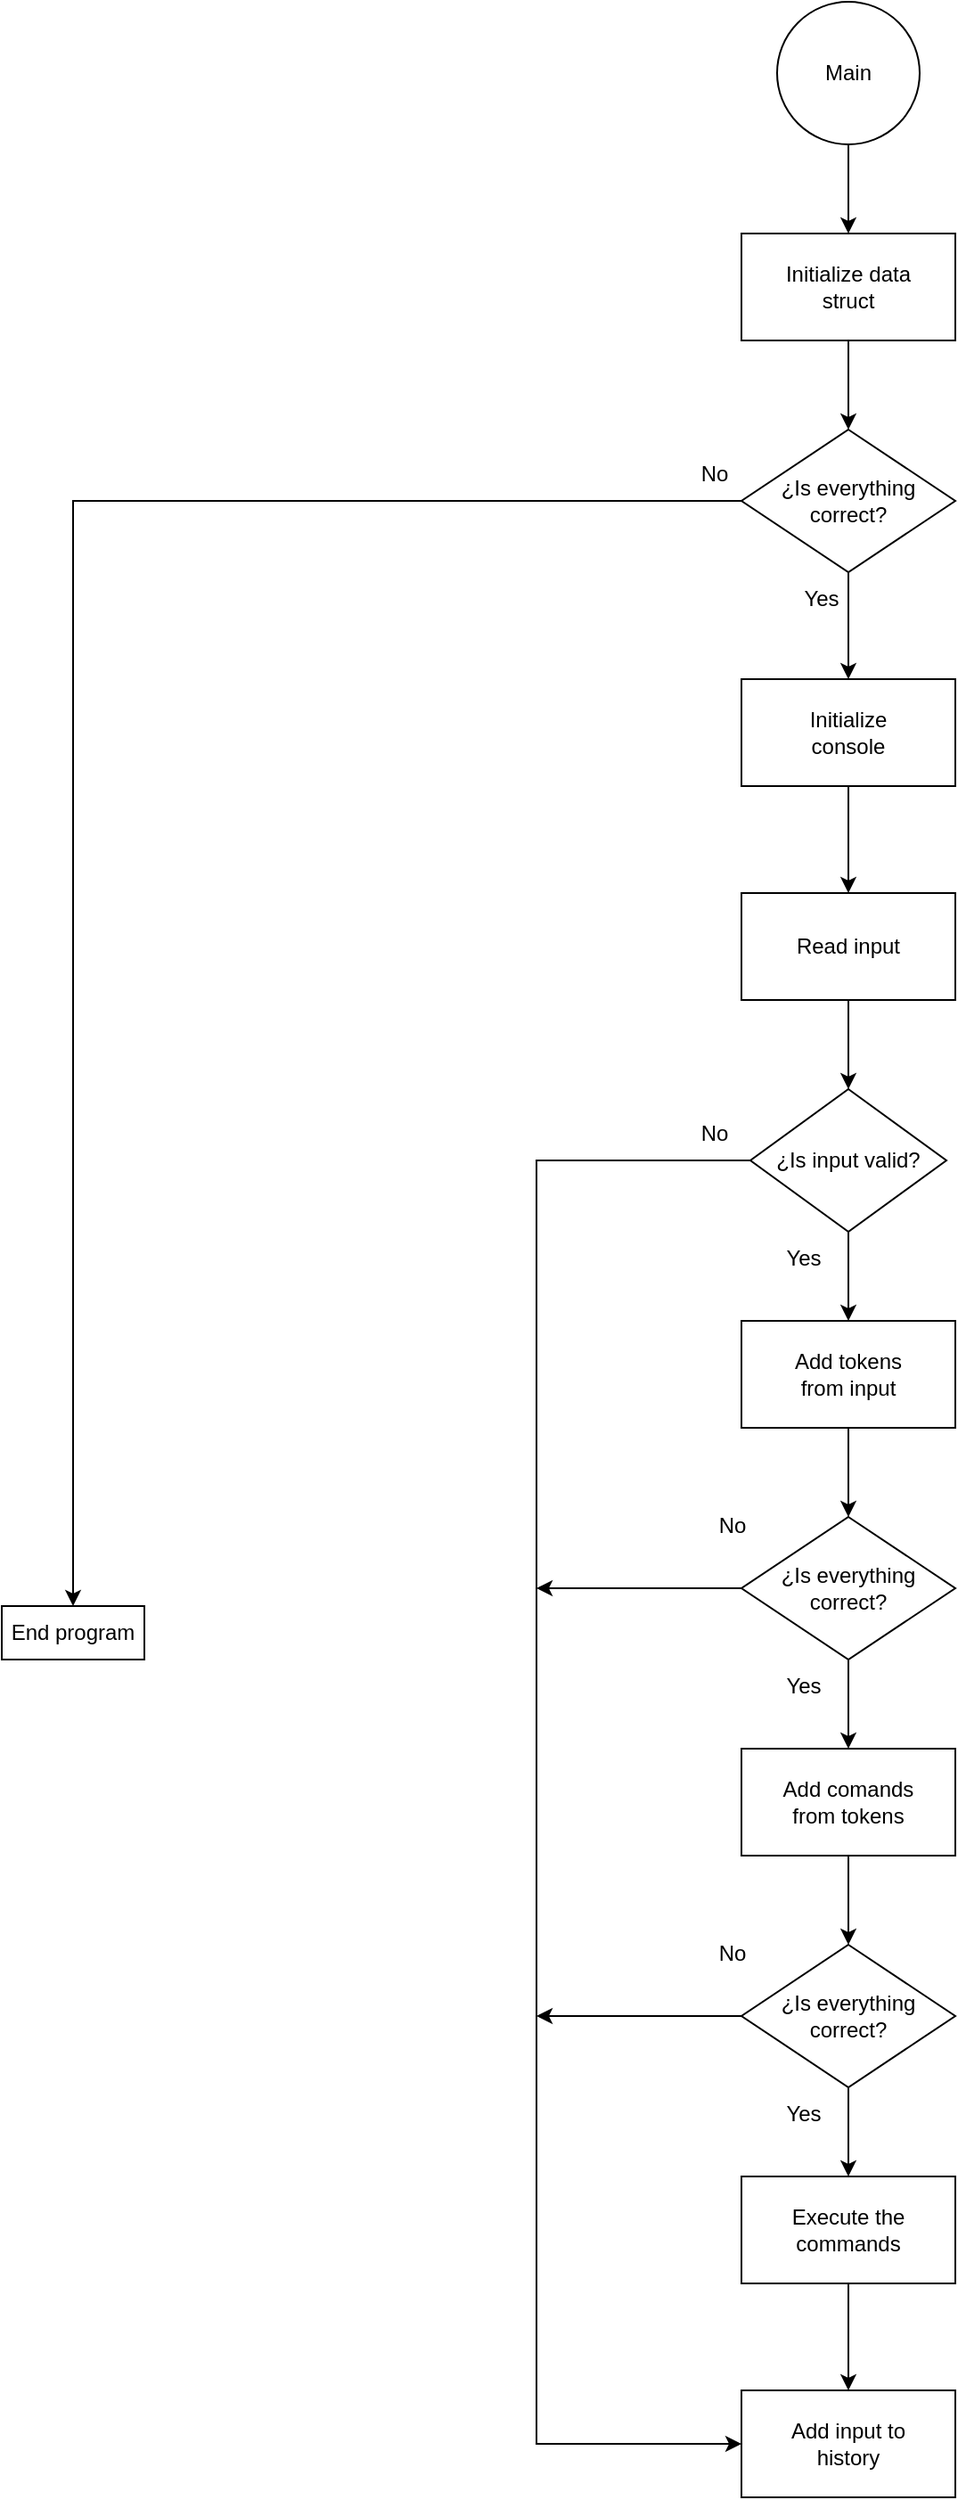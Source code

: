 <mxfile version="24.7.2" type="github">
  <diagram name="Page-1" id="rYbO_XpbPutOJoLjttDB">
    <mxGraphModel dx="1834" dy="1118" grid="1" gridSize="10" guides="1" tooltips="1" connect="1" arrows="1" fold="1" page="0" pageScale="1" pageWidth="850" pageHeight="1100" math="0" shadow="0">
      <root>
        <mxCell id="0" />
        <mxCell id="1" parent="0" />
        <mxCell id="0Qc0KeLQJEw32a0Nk40u-10" value="" style="edgeStyle=orthogonalEdgeStyle;rounded=0;orthogonalLoop=1;jettySize=auto;html=1;" edge="1" parent="1" source="qCieUOI5JVnRrZb_eYZo-1" target="0Qc0KeLQJEw32a0Nk40u-2">
          <mxGeometry relative="1" as="geometry" />
        </mxCell>
        <mxCell id="qCieUOI5JVnRrZb_eYZo-1" value="Main" style="ellipse;whiteSpace=wrap;html=1;aspect=fixed;" parent="1" vertex="1">
          <mxGeometry x="385" y="-30" width="80" height="80" as="geometry" />
        </mxCell>
        <mxCell id="0Qc0KeLQJEw32a0Nk40u-12" style="edgeStyle=orthogonalEdgeStyle;rounded=0;orthogonalLoop=1;jettySize=auto;html=1;" edge="1" parent="1" source="0Qc0KeLQJEw32a0Nk40u-2">
          <mxGeometry relative="1" as="geometry">
            <mxPoint x="425" y="210" as="targetPoint" />
          </mxGeometry>
        </mxCell>
        <mxCell id="0Qc0KeLQJEw32a0Nk40u-2" value="Initialize data&lt;div&gt;struct&lt;/div&gt;" style="rounded=0;whiteSpace=wrap;html=1;" vertex="1" parent="1">
          <mxGeometry x="365" y="100" width="120" height="60" as="geometry" />
        </mxCell>
        <mxCell id="0Qc0KeLQJEw32a0Nk40u-8" value="End program" style="rounded=0;whiteSpace=wrap;html=1;" vertex="1" parent="1">
          <mxGeometry x="-50" y="870" width="80" height="30" as="geometry" />
        </mxCell>
        <mxCell id="0Qc0KeLQJEw32a0Nk40u-14" style="edgeStyle=orthogonalEdgeStyle;rounded=0;orthogonalLoop=1;jettySize=auto;html=1;" edge="1" parent="1" source="0Qc0KeLQJEw32a0Nk40u-13">
          <mxGeometry relative="1" as="geometry">
            <mxPoint x="425" y="470" as="targetPoint" />
          </mxGeometry>
        </mxCell>
        <mxCell id="0Qc0KeLQJEw32a0Nk40u-13" value="Initialize&lt;div&gt;console&lt;/div&gt;" style="rounded=0;whiteSpace=wrap;html=1;" vertex="1" parent="1">
          <mxGeometry x="365" y="350" width="120" height="60" as="geometry" />
        </mxCell>
        <mxCell id="0Qc0KeLQJEw32a0Nk40u-16" style="edgeStyle=orthogonalEdgeStyle;rounded=0;orthogonalLoop=1;jettySize=auto;html=1;" edge="1" parent="1" source="0Qc0KeLQJEw32a0Nk40u-15">
          <mxGeometry relative="1" as="geometry">
            <mxPoint x="425" y="580" as="targetPoint" />
          </mxGeometry>
        </mxCell>
        <mxCell id="0Qc0KeLQJEw32a0Nk40u-15" value="Read input" style="rounded=0;whiteSpace=wrap;html=1;" vertex="1" parent="1">
          <mxGeometry x="365" y="470" width="120" height="60" as="geometry" />
        </mxCell>
        <mxCell id="0Qc0KeLQJEw32a0Nk40u-32" style="edgeStyle=orthogonalEdgeStyle;rounded=0;orthogonalLoop=1;jettySize=auto;html=1;" edge="1" parent="1" source="0Qc0KeLQJEw32a0Nk40u-18">
          <mxGeometry relative="1" as="geometry">
            <mxPoint x="425" y="710" as="targetPoint" />
          </mxGeometry>
        </mxCell>
        <mxCell id="0Qc0KeLQJEw32a0Nk40u-18" value="¿Is input valid?" style="rhombus;whiteSpace=wrap;html=1;" vertex="1" parent="1">
          <mxGeometry x="370" y="580" width="110" height="80" as="geometry" />
        </mxCell>
        <mxCell id="0Qc0KeLQJEw32a0Nk40u-21" style="edgeStyle=orthogonalEdgeStyle;rounded=0;orthogonalLoop=1;jettySize=auto;html=1;entryX=0.5;entryY=0;entryDx=0;entryDy=0;" edge="1" parent="1" source="0Qc0KeLQJEw32a0Nk40u-19" target="0Qc0KeLQJEw32a0Nk40u-8">
          <mxGeometry relative="1" as="geometry" />
        </mxCell>
        <mxCell id="0Qc0KeLQJEw32a0Nk40u-23" style="edgeStyle=orthogonalEdgeStyle;rounded=0;orthogonalLoop=1;jettySize=auto;html=1;entryX=0.5;entryY=0;entryDx=0;entryDy=0;" edge="1" parent="1" source="0Qc0KeLQJEw32a0Nk40u-19" target="0Qc0KeLQJEw32a0Nk40u-13">
          <mxGeometry relative="1" as="geometry" />
        </mxCell>
        <mxCell id="0Qc0KeLQJEw32a0Nk40u-19" value="¿Is everything&lt;div&gt;correct?&lt;/div&gt;" style="rhombus;whiteSpace=wrap;html=1;" vertex="1" parent="1">
          <mxGeometry x="365" y="210" width="120" height="80" as="geometry" />
        </mxCell>
        <mxCell id="0Qc0KeLQJEw32a0Nk40u-25" value="No" style="text;html=1;align=center;verticalAlign=middle;whiteSpace=wrap;rounded=0;" vertex="1" parent="1">
          <mxGeometry x="320" y="220" width="60" height="30" as="geometry" />
        </mxCell>
        <mxCell id="0Qc0KeLQJEw32a0Nk40u-26" value="Yes" style="text;html=1;align=center;verticalAlign=middle;whiteSpace=wrap;rounded=0;" vertex="1" parent="1">
          <mxGeometry x="380" y="290" width="60" height="30" as="geometry" />
        </mxCell>
        <mxCell id="0Qc0KeLQJEw32a0Nk40u-29" value="Add input to&lt;div&gt;history&lt;/div&gt;" style="rounded=0;whiteSpace=wrap;html=1;" vertex="1" parent="1">
          <mxGeometry x="365" y="1310" width="120" height="60" as="geometry" />
        </mxCell>
        <mxCell id="0Qc0KeLQJEw32a0Nk40u-30" style="edgeStyle=orthogonalEdgeStyle;rounded=0;orthogonalLoop=1;jettySize=auto;html=1;entryX=0;entryY=0.5;entryDx=0;entryDy=0;" edge="1" parent="1">
          <mxGeometry relative="1" as="geometry">
            <mxPoint x="370" y="620" as="sourcePoint" />
            <mxPoint x="365" y="1340" as="targetPoint" />
            <Array as="points">
              <mxPoint x="250" y="620" />
              <mxPoint x="250" y="1340" />
            </Array>
          </mxGeometry>
        </mxCell>
        <mxCell id="0Qc0KeLQJEw32a0Nk40u-31" value="No" style="text;html=1;align=center;verticalAlign=middle;whiteSpace=wrap;rounded=0;" vertex="1" parent="1">
          <mxGeometry x="320" y="590" width="60" height="30" as="geometry" />
        </mxCell>
        <mxCell id="0Qc0KeLQJEw32a0Nk40u-35" style="edgeStyle=orthogonalEdgeStyle;rounded=0;orthogonalLoop=1;jettySize=auto;html=1;exitX=0.5;exitY=1;exitDx=0;exitDy=0;" edge="1" parent="1" source="0Qc0KeLQJEw32a0Nk40u-33" target="0Qc0KeLQJEw32a0Nk40u-34">
          <mxGeometry relative="1" as="geometry" />
        </mxCell>
        <mxCell id="0Qc0KeLQJEw32a0Nk40u-33" value="Add tokens&lt;div&gt;from input&lt;/div&gt;" style="rounded=0;whiteSpace=wrap;html=1;" vertex="1" parent="1">
          <mxGeometry x="365" y="710" width="120" height="60" as="geometry" />
        </mxCell>
        <mxCell id="0Qc0KeLQJEw32a0Nk40u-38" style="edgeStyle=orthogonalEdgeStyle;rounded=0;orthogonalLoop=1;jettySize=auto;html=1;" edge="1" parent="1" source="0Qc0KeLQJEw32a0Nk40u-34">
          <mxGeometry relative="1" as="geometry">
            <mxPoint x="250" y="860" as="targetPoint" />
          </mxGeometry>
        </mxCell>
        <mxCell id="0Qc0KeLQJEw32a0Nk40u-39" style="edgeStyle=orthogonalEdgeStyle;rounded=0;orthogonalLoop=1;jettySize=auto;html=1;" edge="1" parent="1" source="0Qc0KeLQJEw32a0Nk40u-34">
          <mxGeometry relative="1" as="geometry">
            <mxPoint x="425" y="950" as="targetPoint" />
          </mxGeometry>
        </mxCell>
        <mxCell id="0Qc0KeLQJEw32a0Nk40u-34" value="¿Is everything&lt;div&gt;correct?&lt;/div&gt;" style="rhombus;whiteSpace=wrap;html=1;" vertex="1" parent="1">
          <mxGeometry x="365" y="820" width="120" height="80" as="geometry" />
        </mxCell>
        <mxCell id="0Qc0KeLQJEw32a0Nk40u-43" style="edgeStyle=orthogonalEdgeStyle;rounded=0;orthogonalLoop=1;jettySize=auto;html=1;entryX=0.5;entryY=0;entryDx=0;entryDy=0;" edge="1" parent="1" source="0Qc0KeLQJEw32a0Nk40u-40" target="0Qc0KeLQJEw32a0Nk40u-41">
          <mxGeometry relative="1" as="geometry" />
        </mxCell>
        <mxCell id="0Qc0KeLQJEw32a0Nk40u-40" value="Add comands&lt;div&gt;from tokens&lt;/div&gt;" style="rounded=0;whiteSpace=wrap;html=1;" vertex="1" parent="1">
          <mxGeometry x="365" y="950" width="120" height="60" as="geometry" />
        </mxCell>
        <mxCell id="0Qc0KeLQJEw32a0Nk40u-44" style="edgeStyle=orthogonalEdgeStyle;rounded=0;orthogonalLoop=1;jettySize=auto;html=1;" edge="1" parent="1" source="0Qc0KeLQJEw32a0Nk40u-41">
          <mxGeometry relative="1" as="geometry">
            <mxPoint x="250" y="1100" as="targetPoint" />
          </mxGeometry>
        </mxCell>
        <mxCell id="0Qc0KeLQJEw32a0Nk40u-45" style="edgeStyle=orthogonalEdgeStyle;rounded=0;orthogonalLoop=1;jettySize=auto;html=1;" edge="1" parent="1" source="0Qc0KeLQJEw32a0Nk40u-41">
          <mxGeometry relative="1" as="geometry">
            <mxPoint x="425" y="1190" as="targetPoint" />
          </mxGeometry>
        </mxCell>
        <mxCell id="0Qc0KeLQJEw32a0Nk40u-41" value="¿Is everything&lt;div&gt;correct?&lt;/div&gt;" style="rhombus;whiteSpace=wrap;html=1;" vertex="1" parent="1">
          <mxGeometry x="365" y="1060" width="120" height="80" as="geometry" />
        </mxCell>
        <mxCell id="0Qc0KeLQJEw32a0Nk40u-48" style="edgeStyle=orthogonalEdgeStyle;rounded=0;orthogonalLoop=1;jettySize=auto;html=1;entryX=0.5;entryY=0;entryDx=0;entryDy=0;" edge="1" parent="1" source="0Qc0KeLQJEw32a0Nk40u-46" target="0Qc0KeLQJEw32a0Nk40u-29">
          <mxGeometry relative="1" as="geometry" />
        </mxCell>
        <mxCell id="0Qc0KeLQJEw32a0Nk40u-46" value="Execute the&lt;div&gt;commands&lt;/div&gt;" style="rounded=0;whiteSpace=wrap;html=1;" vertex="1" parent="1">
          <mxGeometry x="365" y="1190" width="120" height="60" as="geometry" />
        </mxCell>
        <mxCell id="0Qc0KeLQJEw32a0Nk40u-49" value="Yes" style="text;html=1;align=center;verticalAlign=middle;whiteSpace=wrap;rounded=0;" vertex="1" parent="1">
          <mxGeometry x="370" y="660" width="60" height="30" as="geometry" />
        </mxCell>
        <mxCell id="0Qc0KeLQJEw32a0Nk40u-51" value="No" style="text;html=1;align=center;verticalAlign=middle;whiteSpace=wrap;rounded=0;" vertex="1" parent="1">
          <mxGeometry x="330" y="810" width="60" height="30" as="geometry" />
        </mxCell>
        <mxCell id="0Qc0KeLQJEw32a0Nk40u-52" value="No" style="text;html=1;align=center;verticalAlign=middle;whiteSpace=wrap;rounded=0;" vertex="1" parent="1">
          <mxGeometry x="330" y="1050" width="60" height="30" as="geometry" />
        </mxCell>
        <mxCell id="0Qc0KeLQJEw32a0Nk40u-54" value="Yes" style="text;html=1;align=center;verticalAlign=middle;whiteSpace=wrap;rounded=0;" vertex="1" parent="1">
          <mxGeometry x="370" y="900" width="60" height="30" as="geometry" />
        </mxCell>
        <mxCell id="0Qc0KeLQJEw32a0Nk40u-55" value="Yes" style="text;html=1;align=center;verticalAlign=middle;whiteSpace=wrap;rounded=0;" vertex="1" parent="1">
          <mxGeometry x="370" y="1140" width="60" height="30" as="geometry" />
        </mxCell>
      </root>
    </mxGraphModel>
  </diagram>
</mxfile>
